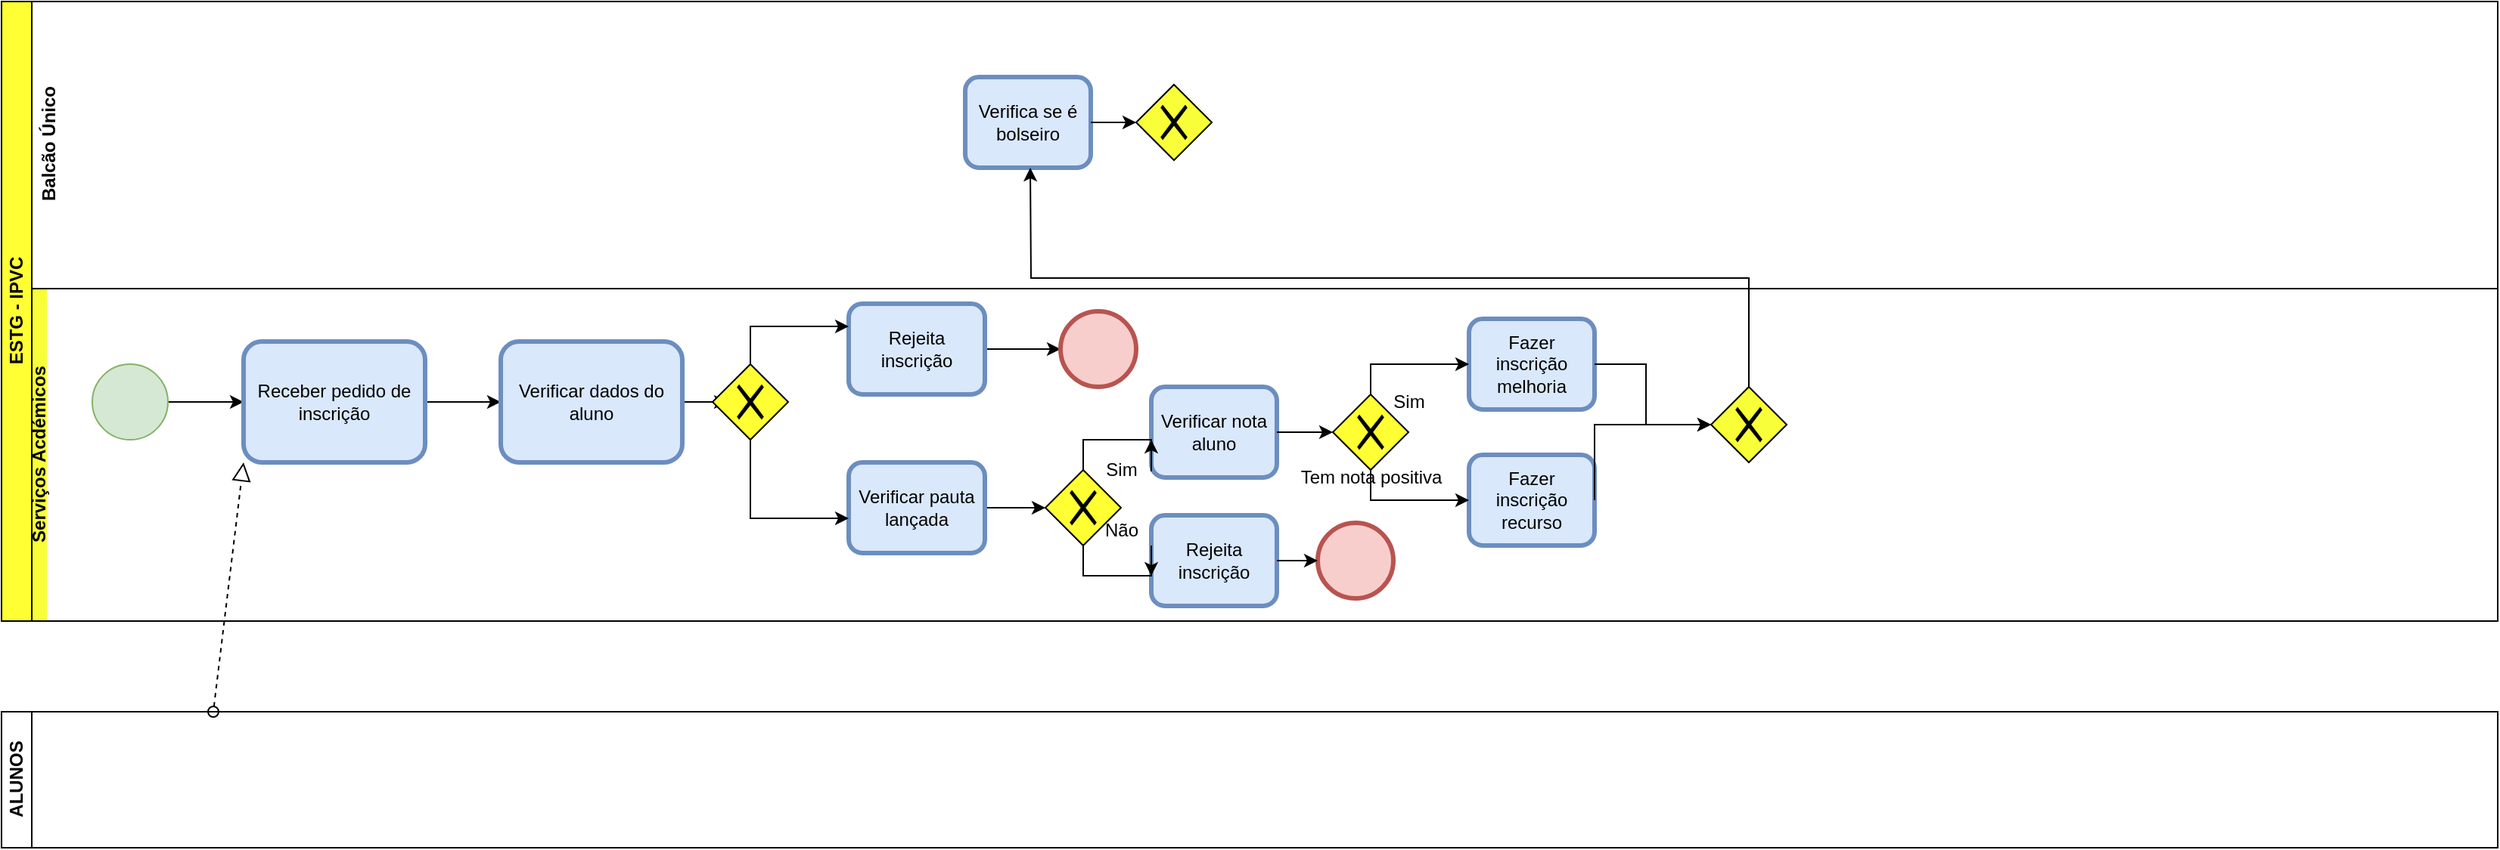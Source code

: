 <mxfile version="14.4.3" type="github">
  <diagram id="QBg5xD2sqIe8dUKibAxL" name="Page-1">
    <mxGraphModel dx="1186" dy="1868" grid="1" gridSize="10" guides="1" tooltips="1" connect="1" arrows="1" fold="1" page="1" pageScale="1" pageWidth="827" pageHeight="1169" math="0" shadow="0">
      <root>
        <mxCell id="0" />
        <mxCell id="1" parent="0" />
        <mxCell id="QZm0bq0a11pbcA5qZ29m-4" value="ESTG - IPVC" style="swimlane;html=1;horizontal=0;startSize=20;fillColor=#FFFF33;" vertex="1" parent="1">
          <mxGeometry x="60" y="-30" width="1650" height="410" as="geometry" />
        </mxCell>
        <mxCell id="QZm0bq0a11pbcA5qZ29m-5" value="Balcão Único" style="swimlane;html=1;horizontal=0;swimlaneLine=0;" vertex="1" parent="QZm0bq0a11pbcA5qZ29m-4">
          <mxGeometry x="20" width="1630" height="190" as="geometry" />
        </mxCell>
        <mxCell id="QZm0bq0a11pbcA5qZ29m-58" value="Verifica se é bolseiro" style="shape=ext;rounded=1;html=1;whiteSpace=wrap;strokeWidth=3;fillColor=#dae8fc;strokeColor=#6c8ebf;" vertex="1" parent="QZm0bq0a11pbcA5qZ29m-5">
          <mxGeometry x="617" y="50" width="83" height="60" as="geometry" />
        </mxCell>
        <mxCell id="QZm0bq0a11pbcA5qZ29m-60" value="" style="shape=mxgraph.bpmn.shape;html=1;verticalLabelPosition=bottom;labelBackgroundColor=#ffffff;verticalAlign=top;align=center;perimeter=rhombusPerimeter;background=gateway;outlineConnect=0;outline=none;symbol=exclusiveGw;strokeColor=#000000;fillColor=#F8FF38;" vertex="1" parent="QZm0bq0a11pbcA5qZ29m-5">
          <mxGeometry x="730" y="55" width="50" height="50" as="geometry" />
        </mxCell>
        <mxCell id="QZm0bq0a11pbcA5qZ29m-7" value="Serviços Acdémicos" style="swimlane;html=1;horizontal=0;swimlaneLine=0;startSize=10;fillColor=#F8FF38;" vertex="1" parent="QZm0bq0a11pbcA5qZ29m-4">
          <mxGeometry x="20" y="190" width="1630" height="220" as="geometry" />
        </mxCell>
        <mxCell id="QZm0bq0a11pbcA5qZ29m-14" style="edgeStyle=orthogonalEdgeStyle;rounded=0;orthogonalLoop=1;jettySize=auto;html=1;exitX=1;exitY=0.5;exitDx=0;exitDy=0;entryX=0;entryY=0.5;entryDx=0;entryDy=0;" edge="1" parent="QZm0bq0a11pbcA5qZ29m-7" source="QZm0bq0a11pbcA5qZ29m-11" target="QZm0bq0a11pbcA5qZ29m-13">
          <mxGeometry relative="1" as="geometry" />
        </mxCell>
        <mxCell id="QZm0bq0a11pbcA5qZ29m-11" value="" style="shape=mxgraph.bpmn.shape;html=1;verticalLabelPosition=bottom;labelBackgroundColor=#ffffff;verticalAlign=top;align=center;perimeter=ellipsePerimeter;outlineConnect=0;outline=standard;symbol=general;fillColor=#d5e8d4;strokeColor=#82b366;" vertex="1" parent="QZm0bq0a11pbcA5qZ29m-7">
          <mxGeometry x="40" y="50" width="50" height="50" as="geometry" />
        </mxCell>
        <mxCell id="QZm0bq0a11pbcA5qZ29m-18" style="edgeStyle=orthogonalEdgeStyle;rounded=0;orthogonalLoop=1;jettySize=auto;html=1;exitX=1;exitY=0.5;exitDx=0;exitDy=0;" edge="1" parent="QZm0bq0a11pbcA5qZ29m-7" source="QZm0bq0a11pbcA5qZ29m-13" target="QZm0bq0a11pbcA5qZ29m-17">
          <mxGeometry relative="1" as="geometry" />
        </mxCell>
        <mxCell id="QZm0bq0a11pbcA5qZ29m-13" value="Receber pedido de inscrição" style="shape=ext;rounded=1;html=1;whiteSpace=wrap;strokeWidth=3;fillColor=#dae8fc;strokeColor=#6c8ebf;" vertex="1" parent="QZm0bq0a11pbcA5qZ29m-7">
          <mxGeometry x="140" y="35" width="120" height="80" as="geometry" />
        </mxCell>
        <mxCell id="QZm0bq0a11pbcA5qZ29m-20" style="edgeStyle=orthogonalEdgeStyle;rounded=0;orthogonalLoop=1;jettySize=auto;html=1;exitX=1;exitY=0.5;exitDx=0;exitDy=0;entryX=0;entryY=0.5;entryDx=0;entryDy=0;" edge="1" parent="QZm0bq0a11pbcA5qZ29m-7" source="QZm0bq0a11pbcA5qZ29m-17">
          <mxGeometry relative="1" as="geometry">
            <mxPoint x="460" y="75" as="targetPoint" />
          </mxGeometry>
        </mxCell>
        <mxCell id="QZm0bq0a11pbcA5qZ29m-17" value="Verificar dados do aluno" style="shape=ext;rounded=1;html=1;whiteSpace=wrap;strokeWidth=3;fillColor=#dae8fc;strokeColor=#6c8ebf;" vertex="1" parent="QZm0bq0a11pbcA5qZ29m-7">
          <mxGeometry x="310" y="35" width="120" height="80" as="geometry" />
        </mxCell>
        <mxCell id="QZm0bq0a11pbcA5qZ29m-27" style="edgeStyle=orthogonalEdgeStyle;rounded=0;orthogonalLoop=1;jettySize=auto;html=1;exitX=1;exitY=0.5;exitDx=0;exitDy=0;entryX=0;entryY=0.5;entryDx=0;entryDy=0;" edge="1" parent="QZm0bq0a11pbcA5qZ29m-7" source="QZm0bq0a11pbcA5qZ29m-21" target="QZm0bq0a11pbcA5qZ29m-26">
          <mxGeometry relative="1" as="geometry" />
        </mxCell>
        <mxCell id="QZm0bq0a11pbcA5qZ29m-21" value="Rejeita inscrição" style="shape=ext;rounded=1;html=1;whiteSpace=wrap;strokeWidth=3;fillColor=#dae8fc;strokeColor=#6c8ebf;" vertex="1" parent="QZm0bq0a11pbcA5qZ29m-7">
          <mxGeometry x="540" y="10" width="90" height="60" as="geometry" />
        </mxCell>
        <mxCell id="QZm0bq0a11pbcA5qZ29m-23" style="edgeStyle=orthogonalEdgeStyle;rounded=0;orthogonalLoop=1;jettySize=auto;html=1;entryX=0;entryY=0.25;entryDx=0;entryDy=0;exitX=0.5;exitY=0;exitDx=0;exitDy=0;" edge="1" parent="QZm0bq0a11pbcA5qZ29m-7" source="QZm0bq0a11pbcA5qZ29m-44" target="QZm0bq0a11pbcA5qZ29m-21">
          <mxGeometry relative="1" as="geometry">
            <mxPoint x="485" y="20" as="targetPoint" />
            <mxPoint x="480" y="25" as="sourcePoint" />
          </mxGeometry>
        </mxCell>
        <mxCell id="QZm0bq0a11pbcA5qZ29m-39" style="edgeStyle=orthogonalEdgeStyle;rounded=0;orthogonalLoop=1;jettySize=auto;html=1;exitX=1;exitY=0.5;exitDx=0;exitDy=0;" edge="1" parent="QZm0bq0a11pbcA5qZ29m-7" source="QZm0bq0a11pbcA5qZ29m-24" target="QZm0bq0a11pbcA5qZ29m-29">
          <mxGeometry relative="1" as="geometry" />
        </mxCell>
        <mxCell id="QZm0bq0a11pbcA5qZ29m-24" value="Verificar pauta lançada" style="shape=ext;rounded=1;html=1;whiteSpace=wrap;strokeWidth=3;fillColor=#dae8fc;strokeColor=#6c8ebf;" vertex="1" parent="QZm0bq0a11pbcA5qZ29m-7">
          <mxGeometry x="540" y="115" width="90" height="60" as="geometry" />
        </mxCell>
        <mxCell id="QZm0bq0a11pbcA5qZ29m-25" style="edgeStyle=orthogonalEdgeStyle;rounded=0;orthogonalLoop=1;jettySize=auto;html=1;entryX=0;entryY=0.617;entryDx=0;entryDy=0;entryPerimeter=0;exitX=0.5;exitY=1;exitDx=0;exitDy=0;" edge="1" parent="QZm0bq0a11pbcA5qZ29m-7" source="QZm0bq0a11pbcA5qZ29m-44" target="QZm0bq0a11pbcA5qZ29m-24">
          <mxGeometry relative="1" as="geometry">
            <mxPoint x="485" y="160" as="targetPoint" />
            <mxPoint x="470" y="152" as="sourcePoint" />
          </mxGeometry>
        </mxCell>
        <mxCell id="QZm0bq0a11pbcA5qZ29m-26" value="" style="shape=mxgraph.bpmn.shape;html=1;verticalLabelPosition=bottom;labelBackgroundColor=#ffffff;verticalAlign=top;align=center;perimeter=ellipsePerimeter;outlineConnect=0;outline=end;symbol=general;fillColor=#f8cecc;strokeColor=#b85450;" vertex="1" parent="QZm0bq0a11pbcA5qZ29m-7">
          <mxGeometry x="680" y="15" width="50" height="50" as="geometry" />
        </mxCell>
        <mxCell id="QZm0bq0a11pbcA5qZ29m-29" value="" style="shape=mxgraph.bpmn.shape;html=1;verticalLabelPosition=bottom;labelBackgroundColor=#ffffff;verticalAlign=top;align=center;perimeter=rhombusPerimeter;background=gateway;outlineConnect=0;outline=none;symbol=exclusiveGw;fillColor=#FFFF33;" vertex="1" parent="QZm0bq0a11pbcA5qZ29m-7">
          <mxGeometry x="670" y="120" width="50" height="50" as="geometry" />
        </mxCell>
        <mxCell id="QZm0bq0a11pbcA5qZ29m-31" value="Não" style="text;html=1;align=center;verticalAlign=middle;resizable=0;points=[];autosize=1;" vertex="1" parent="QZm0bq0a11pbcA5qZ29m-7">
          <mxGeometry x="700" y="150" width="40" height="20" as="geometry" />
        </mxCell>
        <mxCell id="QZm0bq0a11pbcA5qZ29m-30" value="Sim" style="text;html=1;align=center;verticalAlign=middle;resizable=0;points=[];autosize=1;" vertex="1" parent="QZm0bq0a11pbcA5qZ29m-7">
          <mxGeometry x="700" y="110" width="40" height="20" as="geometry" />
        </mxCell>
        <mxCell id="QZm0bq0a11pbcA5qZ29m-34" value="Verificar nota aluno" style="shape=ext;rounded=1;html=1;whiteSpace=wrap;strokeWidth=3;fillColor=#dae8fc;strokeColor=#6c8ebf;" vertex="1" parent="QZm0bq0a11pbcA5qZ29m-7">
          <mxGeometry x="740" y="65" width="83" height="60" as="geometry" />
        </mxCell>
        <mxCell id="QZm0bq0a11pbcA5qZ29m-38" value="Rejeita inscrição" style="shape=ext;rounded=1;html=1;whiteSpace=wrap;strokeWidth=3;fillColor=#dae8fc;strokeColor=#6c8ebf;" vertex="1" parent="QZm0bq0a11pbcA5qZ29m-7">
          <mxGeometry x="740" y="150" width="83" height="60" as="geometry" />
        </mxCell>
        <mxCell id="QZm0bq0a11pbcA5qZ29m-41" value="" style="shape=mxgraph.bpmn.shape;html=1;verticalLabelPosition=bottom;labelBackgroundColor=#ffffff;verticalAlign=top;align=center;perimeter=ellipsePerimeter;outlineConnect=0;outline=end;symbol=general;fillColor=#f8cecc;strokeColor=#b85450;" vertex="1" parent="QZm0bq0a11pbcA5qZ29m-7">
          <mxGeometry x="850" y="155" width="50" height="50" as="geometry" />
        </mxCell>
        <mxCell id="QZm0bq0a11pbcA5qZ29m-43" value="" style="shape=mxgraph.bpmn.shape;html=1;verticalLabelPosition=bottom;labelBackgroundColor=#ffffff;verticalAlign=top;align=center;perimeter=rhombusPerimeter;background=gateway;outlineConnect=0;outline=none;symbol=exclusiveGw;fillColor=#FFFF33;" vertex="1" parent="QZm0bq0a11pbcA5qZ29m-7">
          <mxGeometry x="860" y="70" width="50" height="50" as="geometry" />
        </mxCell>
        <mxCell id="QZm0bq0a11pbcA5qZ29m-44" value="" style="shape=mxgraph.bpmn.shape;html=1;verticalLabelPosition=bottom;labelBackgroundColor=#ffffff;verticalAlign=top;align=center;perimeter=rhombusPerimeter;background=gateway;outlineConnect=0;outline=none;symbol=exclusiveGw;fillColor=#FFFF33;" vertex="1" parent="QZm0bq0a11pbcA5qZ29m-7">
          <mxGeometry x="450" y="50" width="50" height="50" as="geometry" />
        </mxCell>
        <mxCell id="QZm0bq0a11pbcA5qZ29m-47" value="Fazer inscrição melhoria" style="shape=ext;rounded=1;html=1;whiteSpace=wrap;strokeWidth=3;fillColor=#dae8fc;strokeColor=#6c8ebf;" vertex="1" parent="QZm0bq0a11pbcA5qZ29m-7">
          <mxGeometry x="950" y="20" width="83" height="60" as="geometry" />
        </mxCell>
        <mxCell id="QZm0bq0a11pbcA5qZ29m-51" value="Fazer inscrição recurso" style="shape=ext;rounded=1;html=1;whiteSpace=wrap;strokeWidth=3;fillColor=#dae8fc;strokeColor=#6c8ebf;" vertex="1" parent="QZm0bq0a11pbcA5qZ29m-7">
          <mxGeometry x="950" y="110" width="83" height="60" as="geometry" />
        </mxCell>
        <mxCell id="QZm0bq0a11pbcA5qZ29m-55" value="" style="shape=mxgraph.bpmn.shape;html=1;verticalLabelPosition=bottom;labelBackgroundColor=#ffffff;verticalAlign=top;align=center;perimeter=rhombusPerimeter;background=gateway;outlineConnect=0;outline=none;symbol=exclusiveGw;fillColor=#F8FF38;" vertex="1" parent="QZm0bq0a11pbcA5qZ29m-7">
          <mxGeometry x="1110" y="65" width="50" height="50" as="geometry" />
        </mxCell>
        <mxCell id="QZm0bq0a11pbcA5qZ29m-62" value="Sim" style="text;html=1;align=center;verticalAlign=middle;resizable=0;points=[];autosize=1;" vertex="1" parent="QZm0bq0a11pbcA5qZ29m-7">
          <mxGeometry x="890" y="65" width="40" height="20" as="geometry" />
        </mxCell>
        <mxCell id="QZm0bq0a11pbcA5qZ29m-93" value="Tem nota positiva" style="text;html=1;align=center;verticalAlign=middle;resizable=0;points=[];autosize=1;" vertex="1" parent="QZm0bq0a11pbcA5qZ29m-7">
          <mxGeometry x="830" y="115" width="110" height="20" as="geometry" />
        </mxCell>
        <mxCell id="QZm0bq0a11pbcA5qZ29m-8" value="ALUNOS" style="swimlane;html=1;horizontal=0;startSize=20;" vertex="1" parent="1">
          <mxGeometry x="60" y="440" width="1650" height="90" as="geometry" />
        </mxCell>
        <mxCell id="QZm0bq0a11pbcA5qZ29m-16" value="" style="startArrow=oval;startFill=0;startSize=7;endArrow=block;endFill=0;endSize=10;dashed=1;html=1;entryX=0;entryY=1;entryDx=0;entryDy=0;" edge="1" parent="QZm0bq0a11pbcA5qZ29m-8" target="QZm0bq0a11pbcA5qZ29m-13">
          <mxGeometry width="100" relative="1" as="geometry">
            <mxPoint x="140" as="sourcePoint" />
            <mxPoint x="240" as="targetPoint" />
          </mxGeometry>
        </mxCell>
        <mxCell id="QZm0bq0a11pbcA5qZ29m-32" style="edgeStyle=orthogonalEdgeStyle;rounded=0;orthogonalLoop=1;jettySize=auto;html=1;exitX=0.5;exitY=0;exitDx=0;exitDy=0;" edge="1" parent="1" source="QZm0bq0a11pbcA5qZ29m-29">
          <mxGeometry relative="1" as="geometry">
            <mxPoint x="820" y="260" as="targetPoint" />
          </mxGeometry>
        </mxCell>
        <mxCell id="QZm0bq0a11pbcA5qZ29m-36" style="edgeStyle=orthogonalEdgeStyle;rounded=0;orthogonalLoop=1;jettySize=auto;html=1;exitX=0.5;exitY=1;exitDx=0;exitDy=0;" edge="1" parent="1" source="QZm0bq0a11pbcA5qZ29m-29">
          <mxGeometry relative="1" as="geometry">
            <mxPoint x="820" y="350" as="targetPoint" />
          </mxGeometry>
        </mxCell>
        <mxCell id="QZm0bq0a11pbcA5qZ29m-40" style="edgeStyle=orthogonalEdgeStyle;rounded=0;orthogonalLoop=1;jettySize=auto;html=1;exitX=1;exitY=0.5;exitDx=0;exitDy=0;" edge="1" parent="1" source="QZm0bq0a11pbcA5qZ29m-38">
          <mxGeometry relative="1" as="geometry">
            <mxPoint x="930" y="340" as="targetPoint" />
          </mxGeometry>
        </mxCell>
        <mxCell id="QZm0bq0a11pbcA5qZ29m-42" style="edgeStyle=orthogonalEdgeStyle;rounded=0;orthogonalLoop=1;jettySize=auto;html=1;exitX=1;exitY=0.5;exitDx=0;exitDy=0;" edge="1" parent="1" source="QZm0bq0a11pbcA5qZ29m-34">
          <mxGeometry relative="1" as="geometry">
            <mxPoint x="940" y="255" as="targetPoint" />
          </mxGeometry>
        </mxCell>
        <mxCell id="QZm0bq0a11pbcA5qZ29m-46" style="edgeStyle=orthogonalEdgeStyle;rounded=0;orthogonalLoop=1;jettySize=auto;html=1;exitX=0.5;exitY=0;exitDx=0;exitDy=0;" edge="1" parent="1" source="QZm0bq0a11pbcA5qZ29m-43">
          <mxGeometry relative="1" as="geometry">
            <mxPoint x="1030" y="210" as="targetPoint" />
            <Array as="points">
              <mxPoint x="965" y="210" />
            </Array>
          </mxGeometry>
        </mxCell>
        <mxCell id="QZm0bq0a11pbcA5qZ29m-50" style="edgeStyle=orthogonalEdgeStyle;rounded=0;orthogonalLoop=1;jettySize=auto;html=1;exitX=0.5;exitY=1;exitDx=0;exitDy=0;" edge="1" parent="1" source="QZm0bq0a11pbcA5qZ29m-43">
          <mxGeometry relative="1" as="geometry">
            <mxPoint x="1030" y="300" as="targetPoint" />
            <Array as="points">
              <mxPoint x="965" y="300" />
            </Array>
          </mxGeometry>
        </mxCell>
        <mxCell id="QZm0bq0a11pbcA5qZ29m-52" style="edgeStyle=orthogonalEdgeStyle;rounded=0;orthogonalLoop=1;jettySize=auto;html=1;exitX=1;exitY=0.5;exitDx=0;exitDy=0;" edge="1" parent="1" source="QZm0bq0a11pbcA5qZ29m-47">
          <mxGeometry relative="1" as="geometry">
            <mxPoint x="1190" y="250" as="targetPoint" />
            <Array as="points">
              <mxPoint x="1147" y="210" />
              <mxPoint x="1147" y="250" />
              <mxPoint x="1180" y="250" />
            </Array>
          </mxGeometry>
        </mxCell>
        <mxCell id="QZm0bq0a11pbcA5qZ29m-53" style="edgeStyle=orthogonalEdgeStyle;rounded=0;orthogonalLoop=1;jettySize=auto;html=1;exitX=1;exitY=0.5;exitDx=0;exitDy=0;" edge="1" parent="1" source="QZm0bq0a11pbcA5qZ29m-51">
          <mxGeometry relative="1" as="geometry">
            <mxPoint x="1190" y="250" as="targetPoint" />
            <Array as="points">
              <mxPoint x="1113" y="250" />
              <mxPoint x="1180" y="250" />
            </Array>
          </mxGeometry>
        </mxCell>
        <mxCell id="QZm0bq0a11pbcA5qZ29m-56" style="edgeStyle=orthogonalEdgeStyle;rounded=0;orthogonalLoop=1;jettySize=auto;html=1;exitX=0.5;exitY=0;exitDx=0;exitDy=0;" edge="1" parent="1" source="QZm0bq0a11pbcA5qZ29m-55">
          <mxGeometry relative="1" as="geometry">
            <mxPoint x="740" y="80" as="targetPoint" />
          </mxGeometry>
        </mxCell>
        <mxCell id="QZm0bq0a11pbcA5qZ29m-59" style="edgeStyle=orthogonalEdgeStyle;rounded=0;orthogonalLoop=1;jettySize=auto;html=1;exitX=1;exitY=0.5;exitDx=0;exitDy=0;" edge="1" parent="1" source="QZm0bq0a11pbcA5qZ29m-58">
          <mxGeometry relative="1" as="geometry">
            <mxPoint x="810" y="50" as="targetPoint" />
          </mxGeometry>
        </mxCell>
      </root>
    </mxGraphModel>
  </diagram>
</mxfile>

